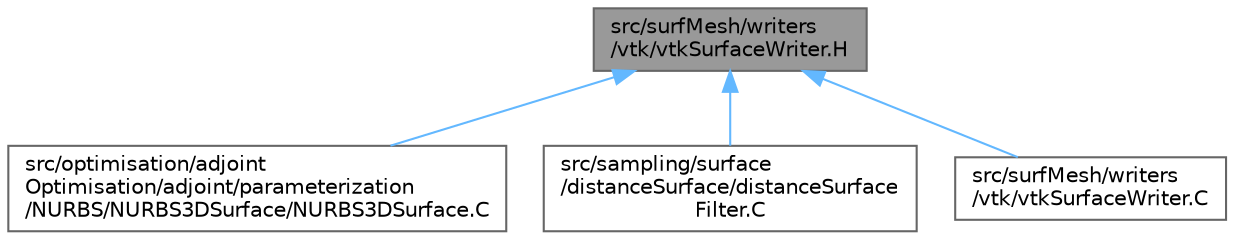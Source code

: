 digraph "src/surfMesh/writers/vtk/vtkSurfaceWriter.H"
{
 // LATEX_PDF_SIZE
  bgcolor="transparent";
  edge [fontname=Helvetica,fontsize=10,labelfontname=Helvetica,labelfontsize=10];
  node [fontname=Helvetica,fontsize=10,shape=box,height=0.2,width=0.4];
  Node1 [id="Node000001",label="src/surfMesh/writers\l/vtk/vtkSurfaceWriter.H",height=0.2,width=0.4,color="gray40", fillcolor="grey60", style="filled", fontcolor="black",tooltip=" "];
  Node1 -> Node2 [id="edge1_Node000001_Node000002",dir="back",color="steelblue1",style="solid",tooltip=" "];
  Node2 [id="Node000002",label="src/optimisation/adjoint\lOptimisation/adjoint/parameterization\l/NURBS/NURBS3DSurface/NURBS3DSurface.C",height=0.2,width=0.4,color="grey40", fillcolor="white", style="filled",URL="$NURBS3DSurface_8C.html",tooltip=" "];
  Node1 -> Node3 [id="edge2_Node000001_Node000003",dir="back",color="steelblue1",style="solid",tooltip=" "];
  Node3 [id="Node000003",label="src/sampling/surface\l/distanceSurface/distanceSurface\lFilter.C",height=0.2,width=0.4,color="grey40", fillcolor="white", style="filled",URL="$distanceSurfaceFilter_8C.html",tooltip=" "];
  Node1 -> Node4 [id="edge3_Node000001_Node000004",dir="back",color="steelblue1",style="solid",tooltip=" "];
  Node4 [id="Node000004",label="src/surfMesh/writers\l/vtk/vtkSurfaceWriter.C",height=0.2,width=0.4,color="grey40", fillcolor="white", style="filled",URL="$vtkSurfaceWriter_8C.html",tooltip=" "];
}
